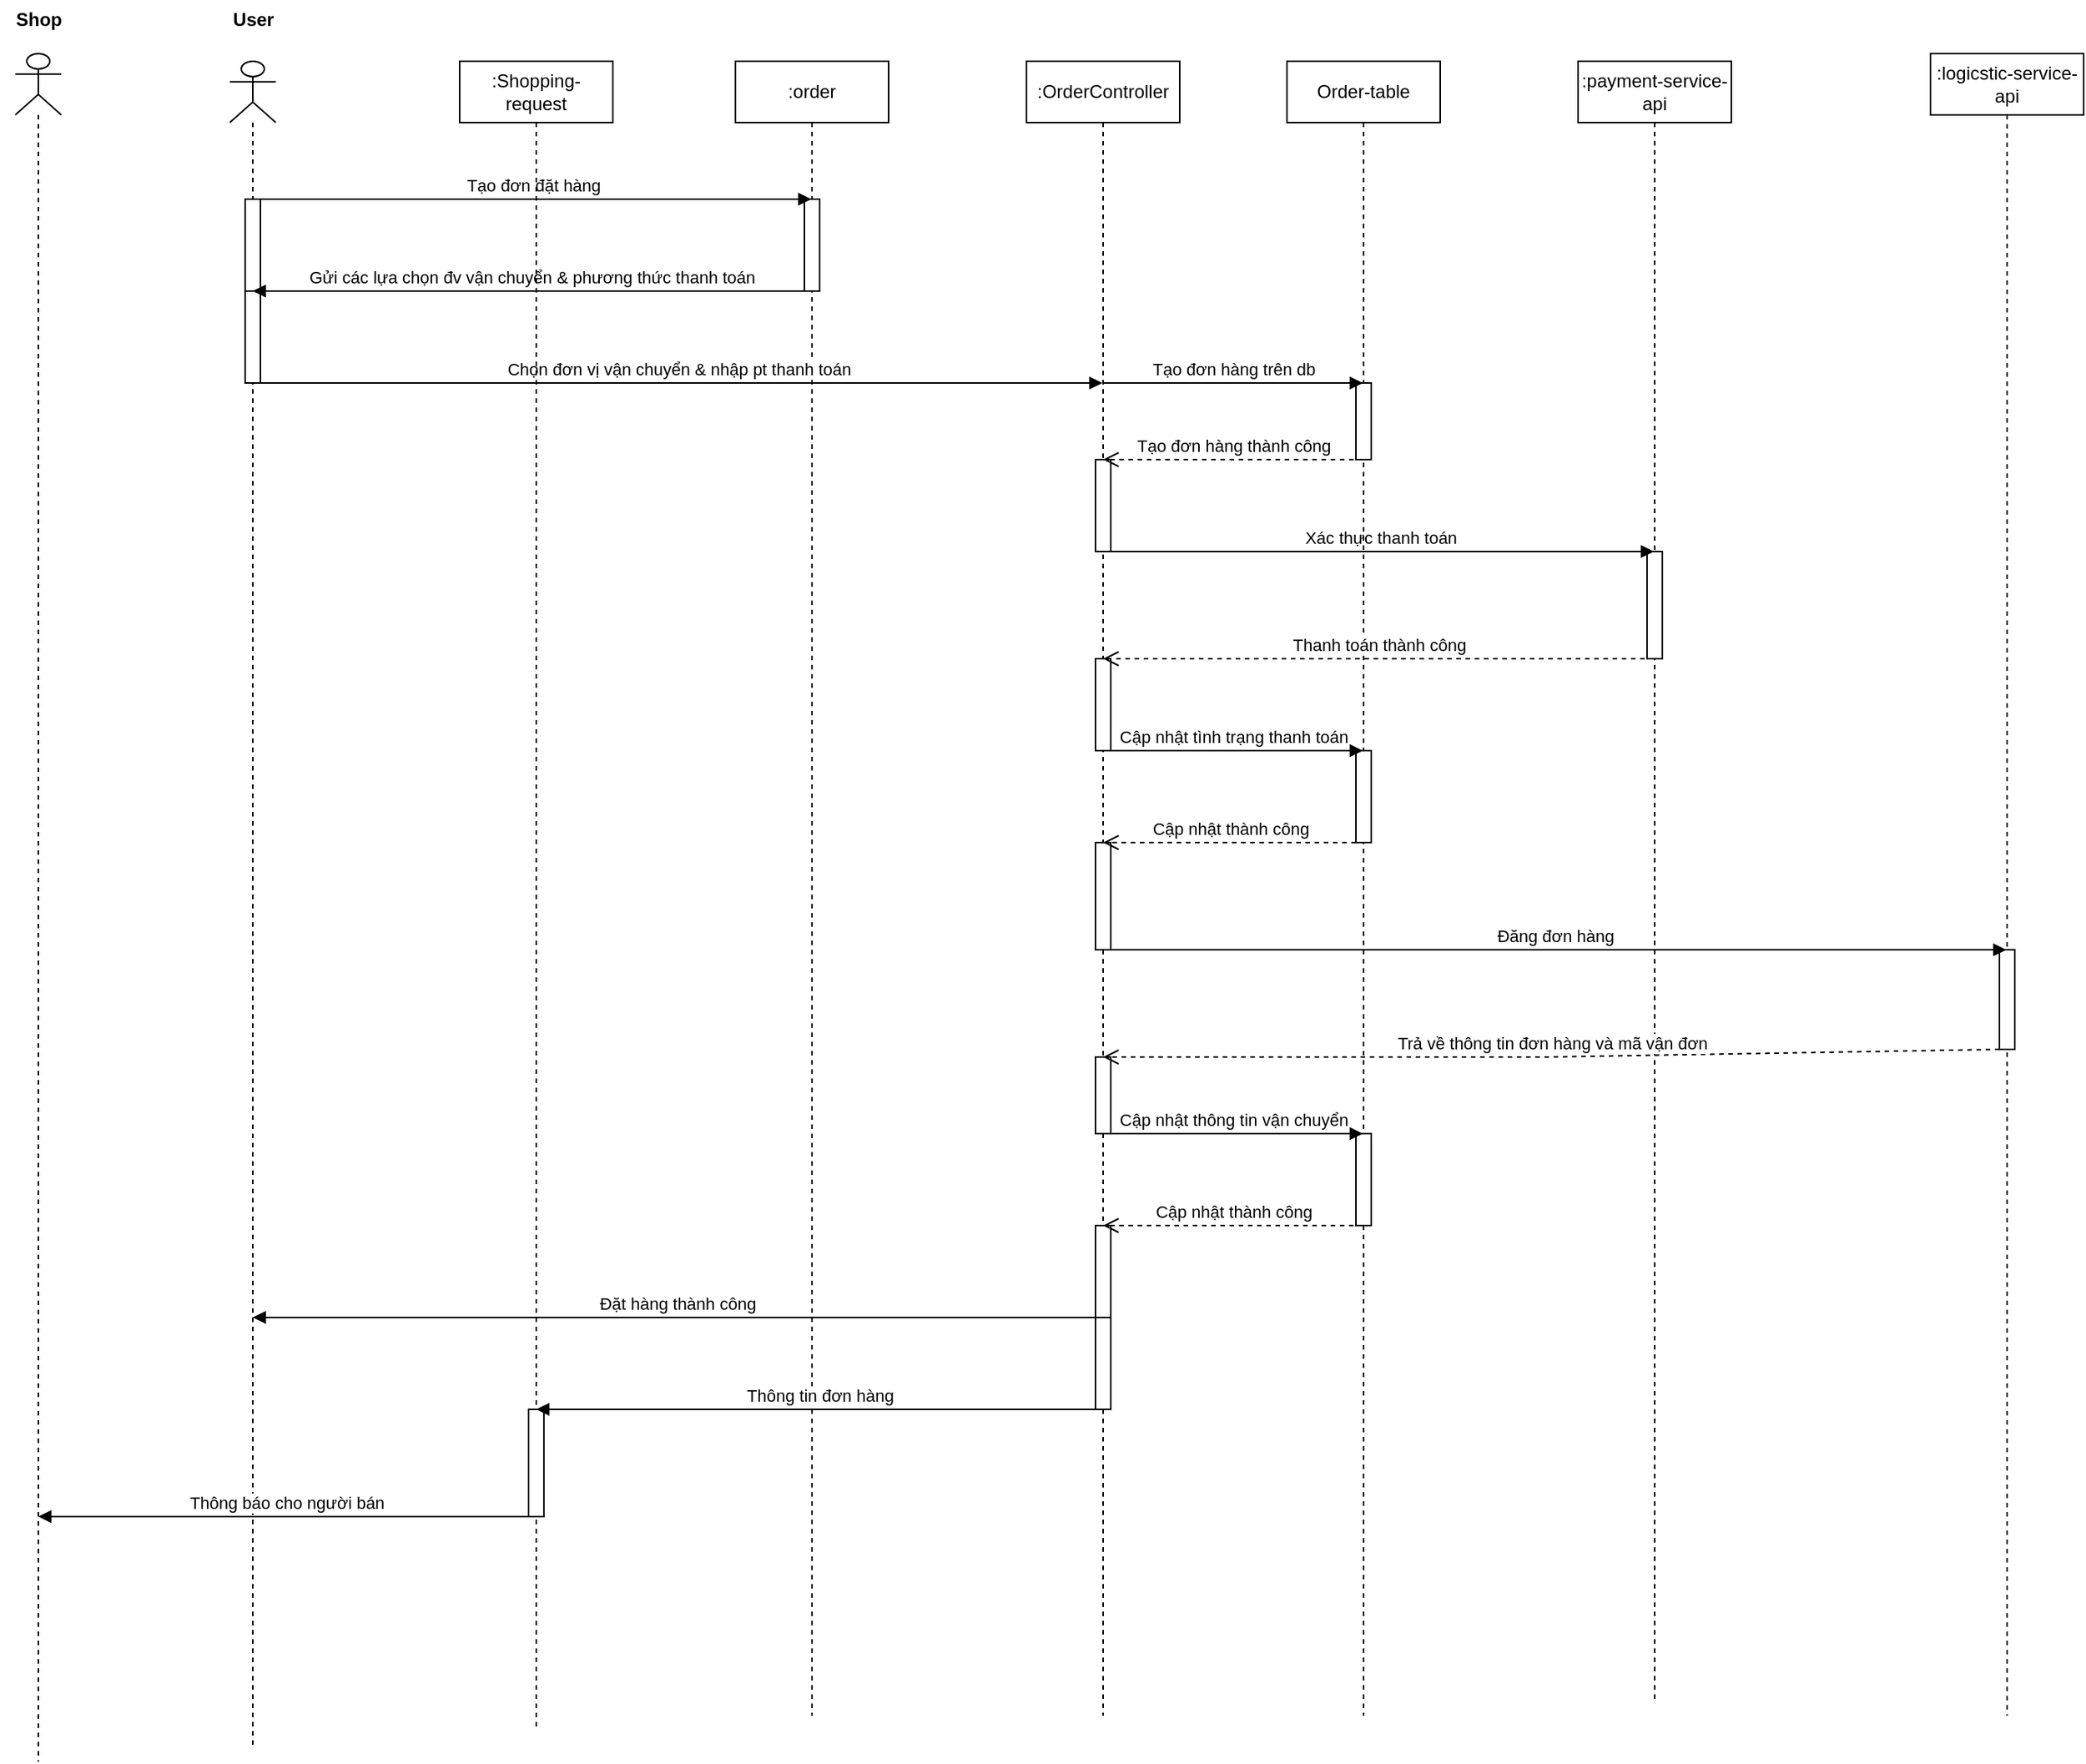 <mxfile version="24.7.16">
  <diagram name="Page-1" id="yzeGhx1E14W2DBAnpS_G">
    <mxGraphModel dx="981" dy="546" grid="1" gridSize="10" guides="1" tooltips="1" connect="1" arrows="1" fold="1" page="1" pageScale="1" pageWidth="2339" pageHeight="3300" math="0" shadow="0">
      <root>
        <mxCell id="0" />
        <mxCell id="1" parent="0" />
        <mxCell id="h7MonCPcYvaqSdaSKmHR-2" value="" style="shape=umlLifeline;perimeter=lifelinePerimeter;whiteSpace=wrap;html=1;container=1;dropTarget=0;collapsible=0;recursiveResize=0;outlineConnect=0;portConstraint=eastwest;newEdgeStyle={&quot;curved&quot;:0,&quot;rounded&quot;:0};participant=umlActor;" parent="1" vertex="1">
          <mxGeometry x="150" y="70" width="30" height="1100" as="geometry" />
        </mxCell>
        <mxCell id="xU71a2LLrENW3119kD9N-6" value="" style="html=1;points=[[0,0,0,0,5],[0,1,0,0,-5],[1,0,0,0,5],[1,1,0,0,-5]];perimeter=orthogonalPerimeter;outlineConnect=0;targetShapes=umlLifeline;portConstraint=eastwest;newEdgeStyle={&quot;curved&quot;:0,&quot;rounded&quot;:0};" vertex="1" parent="h7MonCPcYvaqSdaSKmHR-2">
          <mxGeometry x="10" y="90" width="10" height="60" as="geometry" />
        </mxCell>
        <mxCell id="xU71a2LLrENW3119kD9N-7" value="" style="html=1;points=[[0,0,0,0,5],[0,1,0,0,-5],[1,0,0,0,5],[1,1,0,0,-5]];perimeter=orthogonalPerimeter;outlineConnect=0;targetShapes=umlLifeline;portConstraint=eastwest;newEdgeStyle={&quot;curved&quot;:0,&quot;rounded&quot;:0};" vertex="1" parent="h7MonCPcYvaqSdaSKmHR-2">
          <mxGeometry x="10" y="150" width="10" height="60" as="geometry" />
        </mxCell>
        <mxCell id="h7MonCPcYvaqSdaSKmHR-3" value=":order" style="shape=umlLifeline;perimeter=lifelinePerimeter;whiteSpace=wrap;html=1;container=1;dropTarget=0;collapsible=0;recursiveResize=0;outlineConnect=0;portConstraint=eastwest;newEdgeStyle={&quot;curved&quot;:0,&quot;rounded&quot;:0};" parent="1" vertex="1">
          <mxGeometry x="480" y="70" width="100" height="1080" as="geometry" />
        </mxCell>
        <mxCell id="xU71a2LLrENW3119kD9N-5" value="" style="html=1;points=[[0,0,0,0,5],[0,1,0,0,-5],[1,0,0,0,5],[1,1,0,0,-5]];perimeter=orthogonalPerimeter;outlineConnect=0;targetShapes=umlLifeline;portConstraint=eastwest;newEdgeStyle={&quot;curved&quot;:0,&quot;rounded&quot;:0};" vertex="1" parent="h7MonCPcYvaqSdaSKmHR-3">
          <mxGeometry x="45" y="90" width="10" height="60" as="geometry" />
        </mxCell>
        <mxCell id="h7MonCPcYvaqSdaSKmHR-4" value=":payment-service-api" style="shape=umlLifeline;perimeter=lifelinePerimeter;whiteSpace=wrap;html=1;container=1;dropTarget=0;collapsible=0;recursiveResize=0;outlineConnect=0;portConstraint=eastwest;newEdgeStyle={&quot;curved&quot;:0,&quot;rounded&quot;:0};" parent="1" vertex="1">
          <mxGeometry x="1030" y="70" width="100" height="1070" as="geometry" />
        </mxCell>
        <mxCell id="xU71a2LLrENW3119kD9N-10" value="" style="html=1;points=[[0,0,0,0,5],[0,1,0,0,-5],[1,0,0,0,5],[1,1,0,0,-5]];perimeter=orthogonalPerimeter;outlineConnect=0;targetShapes=umlLifeline;portConstraint=eastwest;newEdgeStyle={&quot;curved&quot;:0,&quot;rounded&quot;:0};" vertex="1" parent="h7MonCPcYvaqSdaSKmHR-4">
          <mxGeometry x="45" y="320" width="10" height="70" as="geometry" />
        </mxCell>
        <mxCell id="h7MonCPcYvaqSdaSKmHR-5" value=":logicstic-service-api" style="shape=umlLifeline;perimeter=lifelinePerimeter;whiteSpace=wrap;html=1;container=1;dropTarget=0;collapsible=0;recursiveResize=0;outlineConnect=0;portConstraint=eastwest;newEdgeStyle={&quot;curved&quot;:0,&quot;rounded&quot;:0};" parent="1" vertex="1">
          <mxGeometry x="1260" y="65" width="100" height="1085" as="geometry" />
        </mxCell>
        <mxCell id="xU71a2LLrENW3119kD9N-31" value="" style="html=1;points=[[0,0,0,0,5],[0,1,0,0,-5],[1,0,0,0,5],[1,1,0,0,-5]];perimeter=orthogonalPerimeter;outlineConnect=0;targetShapes=umlLifeline;portConstraint=eastwest;newEdgeStyle={&quot;curved&quot;:0,&quot;rounded&quot;:0};" vertex="1" parent="h7MonCPcYvaqSdaSKmHR-5">
          <mxGeometry x="45" y="585" width="10" height="65" as="geometry" />
        </mxCell>
        <mxCell id="h7MonCPcYvaqSdaSKmHR-6" value="Tạo đơn đặt hàng" style="html=1;verticalAlign=bottom;endArrow=block;curved=0;rounded=0;" parent="1" source="h7MonCPcYvaqSdaSKmHR-2" target="h7MonCPcYvaqSdaSKmHR-3" edge="1">
          <mxGeometry width="80" relative="1" as="geometry">
            <mxPoint x="234.5" y="170" as="sourcePoint" />
            <mxPoint x="529.5" y="170" as="targetPoint" />
            <Array as="points">
              <mxPoint x="390" y="160" />
            </Array>
          </mxGeometry>
        </mxCell>
        <mxCell id="h7MonCPcYvaqSdaSKmHR-7" value="Xác thực thanh toán" style="html=1;verticalAlign=bottom;endArrow=block;curved=0;rounded=0;" parent="1" source="xU71a2LLrENW3119kD9N-4" target="h7MonCPcYvaqSdaSKmHR-4" edge="1">
          <mxGeometry x="0.003" width="80" relative="1" as="geometry">
            <mxPoint x="690" y="400" as="sourcePoint" />
            <mxPoint x="770" y="400" as="targetPoint" />
            <Array as="points">
              <mxPoint x="880" y="390" />
            </Array>
            <mxPoint as="offset" />
          </mxGeometry>
        </mxCell>
        <mxCell id="h7MonCPcYvaqSdaSKmHR-10" value="Gửi các lựa chọn đv vận chuyển &amp;amp; phương thức thanh toán" style="html=1;verticalAlign=bottom;endArrow=block;curved=0;rounded=0;" parent="1" source="h7MonCPcYvaqSdaSKmHR-3" target="h7MonCPcYvaqSdaSKmHR-2" edge="1">
          <mxGeometry x="0.003" width="80" relative="1" as="geometry">
            <mxPoint x="690" y="400" as="sourcePoint" />
            <mxPoint x="770" y="400" as="targetPoint" />
            <Array as="points">
              <mxPoint x="380" y="220" />
            </Array>
            <mxPoint as="offset" />
          </mxGeometry>
        </mxCell>
        <mxCell id="xU71a2LLrENW3119kD9N-2" value="Chọn đơn vị vận chuyển &amp;amp; nhập pt thanh toán" style="html=1;verticalAlign=bottom;endArrow=block;curved=0;rounded=0;" edge="1" parent="1" source="h7MonCPcYvaqSdaSKmHR-2" target="xU71a2LLrENW3119kD9N-4">
          <mxGeometry width="80" relative="1" as="geometry">
            <mxPoint x="450" y="270" as="sourcePoint" />
            <mxPoint x="530" y="270" as="targetPoint" />
            <Array as="points">
              <mxPoint x="600" y="280" />
            </Array>
          </mxGeometry>
        </mxCell>
        <mxCell id="xU71a2LLrENW3119kD9N-3" value="Order-table" style="shape=umlLifeline;perimeter=lifelinePerimeter;whiteSpace=wrap;html=1;container=1;dropTarget=0;collapsible=0;recursiveResize=0;outlineConnect=0;portConstraint=eastwest;newEdgeStyle={&quot;curved&quot;:0,&quot;rounded&quot;:0};" vertex="1" parent="1">
          <mxGeometry x="840" y="70" width="100" height="1080" as="geometry" />
        </mxCell>
        <mxCell id="xU71a2LLrENW3119kD9N-21" value="" style="html=1;points=[[0,0,0,0,5],[0,1,0,0,-5],[1,0,0,0,5],[1,1,0,0,-5]];perimeter=orthogonalPerimeter;outlineConnect=0;targetShapes=umlLifeline;portConstraint=eastwest;newEdgeStyle={&quot;curved&quot;:0,&quot;rounded&quot;:0};" vertex="1" parent="xU71a2LLrENW3119kD9N-3">
          <mxGeometry x="45" y="210" width="10" height="50" as="geometry" />
        </mxCell>
        <mxCell id="xU71a2LLrENW3119kD9N-23" value="" style="html=1;points=[[0,0,0,0,5],[0,1,0,0,-5],[1,0,0,0,5],[1,1,0,0,-5]];perimeter=orthogonalPerimeter;outlineConnect=0;targetShapes=umlLifeline;portConstraint=eastwest;newEdgeStyle={&quot;curved&quot;:0,&quot;rounded&quot;:0};" vertex="1" parent="xU71a2LLrENW3119kD9N-3">
          <mxGeometry x="45" y="450" width="10" height="60" as="geometry" />
        </mxCell>
        <mxCell id="xU71a2LLrENW3119kD9N-36" value="" style="html=1;points=[[0,0,0,0,5],[0,1,0,0,-5],[1,0,0,0,5],[1,1,0,0,-5]];perimeter=orthogonalPerimeter;outlineConnect=0;targetShapes=umlLifeline;portConstraint=eastwest;newEdgeStyle={&quot;curved&quot;:0,&quot;rounded&quot;:0};" vertex="1" parent="xU71a2LLrENW3119kD9N-3">
          <mxGeometry x="45" y="700" width="10" height="60" as="geometry" />
        </mxCell>
        <mxCell id="xU71a2LLrENW3119kD9N-4" value=":OrderController" style="shape=umlLifeline;perimeter=lifelinePerimeter;whiteSpace=wrap;html=1;container=1;dropTarget=0;collapsible=0;recursiveResize=0;outlineConnect=0;portConstraint=eastwest;newEdgeStyle={&quot;curved&quot;:0,&quot;rounded&quot;:0};" vertex="1" parent="1">
          <mxGeometry x="670" y="70" width="100" height="1080" as="geometry" />
        </mxCell>
        <mxCell id="xU71a2LLrENW3119kD9N-8" value="" style="html=1;points=[[0,0,0,0,5],[0,1,0,0,-5],[1,0,0,0,5],[1,1,0,0,-5]];perimeter=orthogonalPerimeter;outlineConnect=0;targetShapes=umlLifeline;portConstraint=eastwest;newEdgeStyle={&quot;curved&quot;:0,&quot;rounded&quot;:0};" vertex="1" parent="xU71a2LLrENW3119kD9N-4">
          <mxGeometry x="45" y="260" width="10" height="60" as="geometry" />
        </mxCell>
        <mxCell id="xU71a2LLrENW3119kD9N-16" value="" style="html=1;points=[[0,0,0,0,5],[0,1,0,0,-5],[1,0,0,0,5],[1,1,0,0,-5]];perimeter=orthogonalPerimeter;outlineConnect=0;targetShapes=umlLifeline;portConstraint=eastwest;newEdgeStyle={&quot;curved&quot;:0,&quot;rounded&quot;:0};" vertex="1" parent="xU71a2LLrENW3119kD9N-4">
          <mxGeometry x="45" y="390" width="10" height="60" as="geometry" />
        </mxCell>
        <mxCell id="xU71a2LLrENW3119kD9N-30" value="" style="html=1;points=[[0,0,0,0,5],[0,1,0,0,-5],[1,0,0,0,5],[1,1,0,0,-5]];perimeter=orthogonalPerimeter;outlineConnect=0;targetShapes=umlLifeline;portConstraint=eastwest;newEdgeStyle={&quot;curved&quot;:0,&quot;rounded&quot;:0};" vertex="1" parent="xU71a2LLrENW3119kD9N-4">
          <mxGeometry x="45" y="510" width="10" height="70" as="geometry" />
        </mxCell>
        <mxCell id="xU71a2LLrENW3119kD9N-34" value="" style="html=1;points=[[0,0,0,0,5],[0,1,0,0,-5],[1,0,0,0,5],[1,1,0,0,-5]];perimeter=orthogonalPerimeter;outlineConnect=0;targetShapes=umlLifeline;portConstraint=eastwest;newEdgeStyle={&quot;curved&quot;:0,&quot;rounded&quot;:0};" vertex="1" parent="xU71a2LLrENW3119kD9N-4">
          <mxGeometry x="45" y="650" width="10" height="50" as="geometry" />
        </mxCell>
        <mxCell id="xU71a2LLrENW3119kD9N-38" value="" style="html=1;points=[[0,0,0,0,5],[0,1,0,0,-5],[1,0,0,0,5],[1,1,0,0,-5]];perimeter=orthogonalPerimeter;outlineConnect=0;targetShapes=umlLifeline;portConstraint=eastwest;newEdgeStyle={&quot;curved&quot;:0,&quot;rounded&quot;:0};" vertex="1" parent="xU71a2LLrENW3119kD9N-4">
          <mxGeometry x="45" y="760" width="10" height="60" as="geometry" />
        </mxCell>
        <mxCell id="xU71a2LLrENW3119kD9N-40" value="" style="html=1;points=[[0,0,0,0,5],[0,1,0,0,-5],[1,0,0,0,5],[1,1,0,0,-5]];perimeter=orthogonalPerimeter;outlineConnect=0;targetShapes=umlLifeline;portConstraint=eastwest;newEdgeStyle={&quot;curved&quot;:0,&quot;rounded&quot;:0};" vertex="1" parent="xU71a2LLrENW3119kD9N-4">
          <mxGeometry x="45" y="820" width="10" height="60" as="geometry" />
        </mxCell>
        <mxCell id="xU71a2LLrENW3119kD9N-14" value="Tạo đơn hàng trên db" style="html=1;verticalAlign=bottom;endArrow=block;curved=0;rounded=0;" edge="1" parent="1" source="xU71a2LLrENW3119kD9N-4" target="xU71a2LLrENW3119kD9N-3">
          <mxGeometry width="80" relative="1" as="geometry">
            <mxPoint x="710" y="260" as="sourcePoint" />
            <mxPoint x="790" y="260" as="targetPoint" />
            <Array as="points">
              <mxPoint x="800" y="280" />
            </Array>
          </mxGeometry>
        </mxCell>
        <mxCell id="xU71a2LLrENW3119kD9N-17" value="Cập nhật tình trạng thanh toán" style="html=1;verticalAlign=bottom;endArrow=block;curved=0;rounded=0;" edge="1" parent="1" source="xU71a2LLrENW3119kD9N-4" target="xU71a2LLrENW3119kD9N-3">
          <mxGeometry width="80" relative="1" as="geometry">
            <mxPoint x="720" y="470" as="sourcePoint" />
            <mxPoint x="790" y="470" as="targetPoint" />
            <Array as="points">
              <mxPoint x="820" y="520" />
            </Array>
          </mxGeometry>
        </mxCell>
        <mxCell id="xU71a2LLrENW3119kD9N-18" value="Đăng đơn hàng" style="html=1;verticalAlign=bottom;endArrow=block;curved=0;rounded=0;" edge="1" parent="1" source="xU71a2LLrENW3119kD9N-4" target="h7MonCPcYvaqSdaSKmHR-5">
          <mxGeometry width="80" relative="1" as="geometry">
            <mxPoint x="860" y="380" as="sourcePoint" />
            <mxPoint x="940" y="380" as="targetPoint" />
            <Array as="points">
              <mxPoint x="1030" y="650" />
            </Array>
          </mxGeometry>
        </mxCell>
        <mxCell id="xU71a2LLrENW3119kD9N-20" value="Thanh toán thành công" style="html=1;verticalAlign=bottom;endArrow=open;dashed=1;endSize=8;curved=0;rounded=0;" edge="1" parent="1" source="h7MonCPcYvaqSdaSKmHR-4" target="xU71a2LLrENW3119kD9N-4">
          <mxGeometry relative="1" as="geometry">
            <mxPoint x="940" y="380" as="sourcePoint" />
            <mxPoint x="860" y="380" as="targetPoint" />
            <Array as="points">
              <mxPoint x="900" y="460" />
            </Array>
          </mxGeometry>
        </mxCell>
        <mxCell id="xU71a2LLrENW3119kD9N-22" value="Tạo đơn hàng thành công" style="html=1;verticalAlign=bottom;endArrow=open;dashed=1;endSize=8;curved=0;rounded=0;" edge="1" parent="1" source="xU71a2LLrENW3119kD9N-3" target="xU71a2LLrENW3119kD9N-4">
          <mxGeometry relative="1" as="geometry">
            <mxPoint x="890" y="380" as="sourcePoint" />
            <mxPoint x="860" y="380" as="targetPoint" />
            <Array as="points">
              <mxPoint x="800" y="330" />
            </Array>
          </mxGeometry>
        </mxCell>
        <mxCell id="xU71a2LLrENW3119kD9N-24" value="Cập nhật thành công" style="html=1;verticalAlign=bottom;endArrow=open;dashed=1;endSize=8;curved=0;rounded=0;" edge="1" parent="1" source="xU71a2LLrENW3119kD9N-23" target="xU71a2LLrENW3119kD9N-4">
          <mxGeometry relative="1" as="geometry">
            <mxPoint x="950" y="540" as="sourcePoint" />
            <mxPoint x="870" y="540" as="targetPoint" />
            <Array as="points">
              <mxPoint x="800" y="580" />
            </Array>
          </mxGeometry>
        </mxCell>
        <mxCell id="xU71a2LLrENW3119kD9N-25" value="User" style="text;align=center;fontStyle=1;verticalAlign=middle;spacingLeft=3;spacingRight=3;strokeColor=none;rotatable=0;points=[[0,0.5],[1,0.5]];portConstraint=eastwest;html=1;" vertex="1" parent="1">
          <mxGeometry x="125" y="30" width="80" height="26" as="geometry" />
        </mxCell>
        <mxCell id="xU71a2LLrENW3119kD9N-27" value="" style="shape=umlLifeline;perimeter=lifelinePerimeter;whiteSpace=wrap;html=1;container=1;dropTarget=0;collapsible=0;recursiveResize=0;outlineConnect=0;portConstraint=eastwest;newEdgeStyle={&quot;curved&quot;:0,&quot;rounded&quot;:0};participant=umlActor;" vertex="1" parent="1">
          <mxGeometry x="10" y="65" width="30" height="1115" as="geometry" />
        </mxCell>
        <mxCell id="xU71a2LLrENW3119kD9N-32" value="Trả về thông tin đơn hàng và mã vận đơn" style="html=1;verticalAlign=bottom;endArrow=open;dashed=1;endSize=8;curved=0;rounded=0;" edge="1" parent="1" source="xU71a2LLrENW3119kD9N-31" target="xU71a2LLrENW3119kD9N-4">
          <mxGeometry relative="1" as="geometry">
            <mxPoint x="1030" y="700" as="sourcePoint" />
            <mxPoint x="950" y="700" as="targetPoint" />
            <Array as="points">
              <mxPoint x="1010" y="720" />
            </Array>
          </mxGeometry>
        </mxCell>
        <mxCell id="xU71a2LLrENW3119kD9N-33" value=":Shopping-request" style="shape=umlLifeline;perimeter=lifelinePerimeter;whiteSpace=wrap;html=1;container=1;dropTarget=0;collapsible=0;recursiveResize=0;outlineConnect=0;portConstraint=eastwest;newEdgeStyle={&quot;curved&quot;:0,&quot;rounded&quot;:0};" vertex="1" parent="1">
          <mxGeometry x="300" y="70" width="100" height="1090" as="geometry" />
        </mxCell>
        <mxCell id="xU71a2LLrENW3119kD9N-42" value="" style="html=1;points=[[0,0,0,0,5],[0,1,0,0,-5],[1,0,0,0,5],[1,1,0,0,-5]];perimeter=orthogonalPerimeter;outlineConnect=0;targetShapes=umlLifeline;portConstraint=eastwest;newEdgeStyle={&quot;curved&quot;:0,&quot;rounded&quot;:0};" vertex="1" parent="xU71a2LLrENW3119kD9N-33">
          <mxGeometry x="45" y="880" width="10" height="70" as="geometry" />
        </mxCell>
        <mxCell id="xU71a2LLrENW3119kD9N-35" value="Cập nhật thông tin vận chuyển" style="html=1;verticalAlign=bottom;endArrow=block;curved=0;rounded=0;" edge="1" parent="1" source="xU71a2LLrENW3119kD9N-4" target="xU71a2LLrENW3119kD9N-3">
          <mxGeometry width="80" relative="1" as="geometry">
            <mxPoint x="910" y="630" as="sourcePoint" />
            <mxPoint x="990" y="630" as="targetPoint" />
            <Array as="points">
              <mxPoint x="830" y="770" />
            </Array>
          </mxGeometry>
        </mxCell>
        <mxCell id="xU71a2LLrENW3119kD9N-37" value="Cập nhật thành công" style="html=1;verticalAlign=bottom;endArrow=open;dashed=1;endSize=8;curved=0;rounded=0;" edge="1" parent="1" source="xU71a2LLrENW3119kD9N-3" target="xU71a2LLrENW3119kD9N-4">
          <mxGeometry relative="1" as="geometry">
            <mxPoint x="660" y="790" as="sourcePoint" />
            <mxPoint x="580" y="790" as="targetPoint" />
            <Array as="points">
              <mxPoint x="850" y="830" />
            </Array>
          </mxGeometry>
        </mxCell>
        <mxCell id="xU71a2LLrENW3119kD9N-39" value="Đặt hàng thành công" style="html=1;verticalAlign=bottom;endArrow=block;curved=0;rounded=0;" edge="1" parent="1" source="xU71a2LLrENW3119kD9N-4" target="h7MonCPcYvaqSdaSKmHR-2">
          <mxGeometry width="80" relative="1" as="geometry">
            <mxPoint x="730" y="780" as="sourcePoint" />
            <mxPoint x="810" y="780" as="targetPoint" />
            <Array as="points">
              <mxPoint x="650" y="890" />
            </Array>
          </mxGeometry>
        </mxCell>
        <mxCell id="xU71a2LLrENW3119kD9N-41" value="Thông tin đơn hàng" style="html=1;verticalAlign=bottom;endArrow=block;curved=0;rounded=0;" edge="1" parent="1" source="xU71a2LLrENW3119kD9N-4" target="xU71a2LLrENW3119kD9N-33">
          <mxGeometry width="80" relative="1" as="geometry">
            <mxPoint x="520" y="780" as="sourcePoint" />
            <mxPoint x="600" y="780" as="targetPoint" />
            <Array as="points">
              <mxPoint x="530" y="950" />
            </Array>
          </mxGeometry>
        </mxCell>
        <mxCell id="xU71a2LLrENW3119kD9N-43" value="Thông báo cho người bán" style="html=1;verticalAlign=bottom;endArrow=block;curved=0;rounded=0;" edge="1" parent="1" source="xU71a2LLrENW3119kD9N-33" target="xU71a2LLrENW3119kD9N-27">
          <mxGeometry width="80" relative="1" as="geometry">
            <mxPoint x="250" y="890" as="sourcePoint" />
            <mxPoint x="310" y="890" as="targetPoint" />
            <Array as="points">
              <mxPoint x="340" y="1020" />
              <mxPoint x="170" y="1020" />
            </Array>
          </mxGeometry>
        </mxCell>
        <mxCell id="xU71a2LLrENW3119kD9N-44" value="Shop" style="text;align=center;fontStyle=1;verticalAlign=middle;spacingLeft=3;spacingRight=3;strokeColor=none;rotatable=0;points=[[0,0.5],[1,0.5]];portConstraint=eastwest;html=1;" vertex="1" parent="1">
          <mxGeometry y="30" width="50" height="26" as="geometry" />
        </mxCell>
      </root>
    </mxGraphModel>
  </diagram>
</mxfile>
